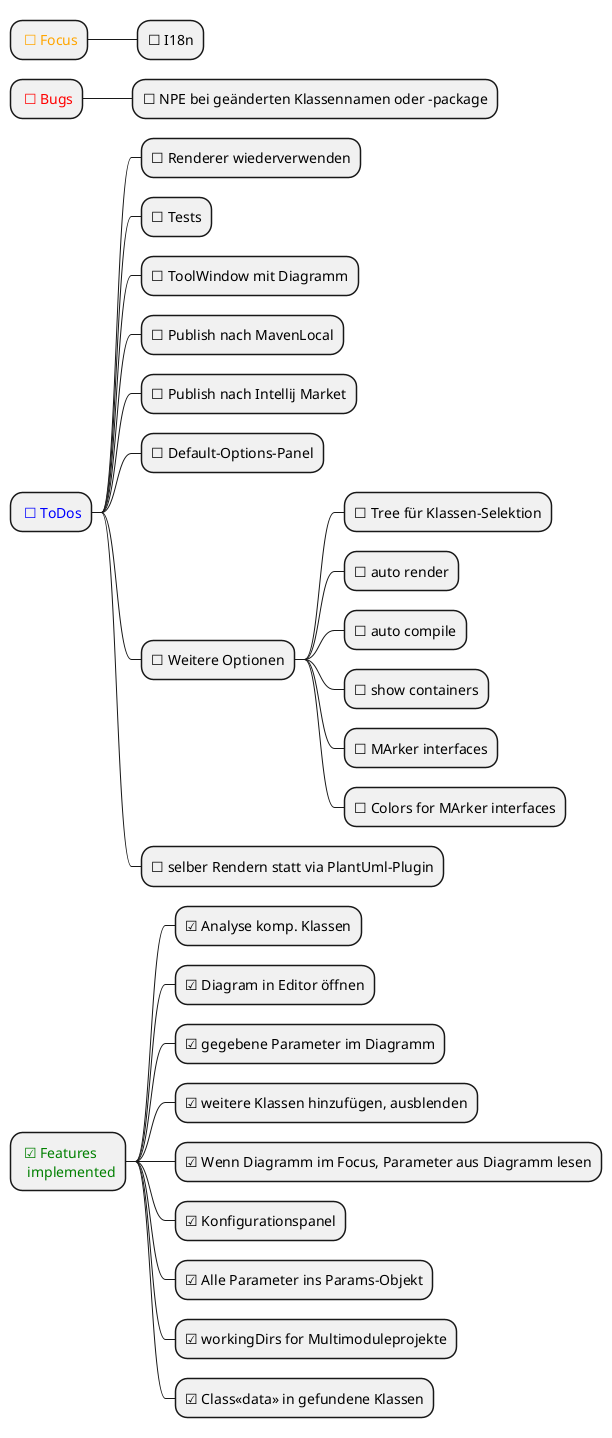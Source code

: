 @startmindmap
skinparam monochrome false

* <color:orange> ☐ Focus
** ☐ I18n

* <color:red> ☐ Bugs
** ☐ NPE bei geänderten Klassennamen oder -package

* <color:blue> ☐ ToDos
** ☐ Renderer wiederverwenden
** ☐ Tests
** ☐ ToolWindow mit Diagramm
** ☐ Publish nach MavenLocal
** ☐ Publish nach Intellij Market
** ☐ Default-Options-Panel
** ☐ Weitere Optionen
*** ☐ Tree für Klassen-Selektion
*** ☐ auto render
*** ☐ auto compile
*** ☐ show containers
*** ☐ MArker interfaces
*** ☐ Colors for MArker interfaces
** ☐ selber Rendern statt via PlantUml-Plugin


* <color:green> ☑ Features\n <color:green> implemented
** ☑ Analyse komp. Klassen
** ☑ Diagram in Editor öffnen
** ☑ gegebene Parameter im Diagramm
** ☑ weitere Klassen hinzufügen, ausblenden
** ☑ Wenn Diagramm im Focus, Parameter aus Diagramm lesen
** ☑ Konfigurationspanel
** ☑ Alle Parameter ins Params-Objekt
** ☑ workingDirs for Multimoduleprojekte
** ☑ Class<<data>> in gefundene Klassen

@endmindmap
